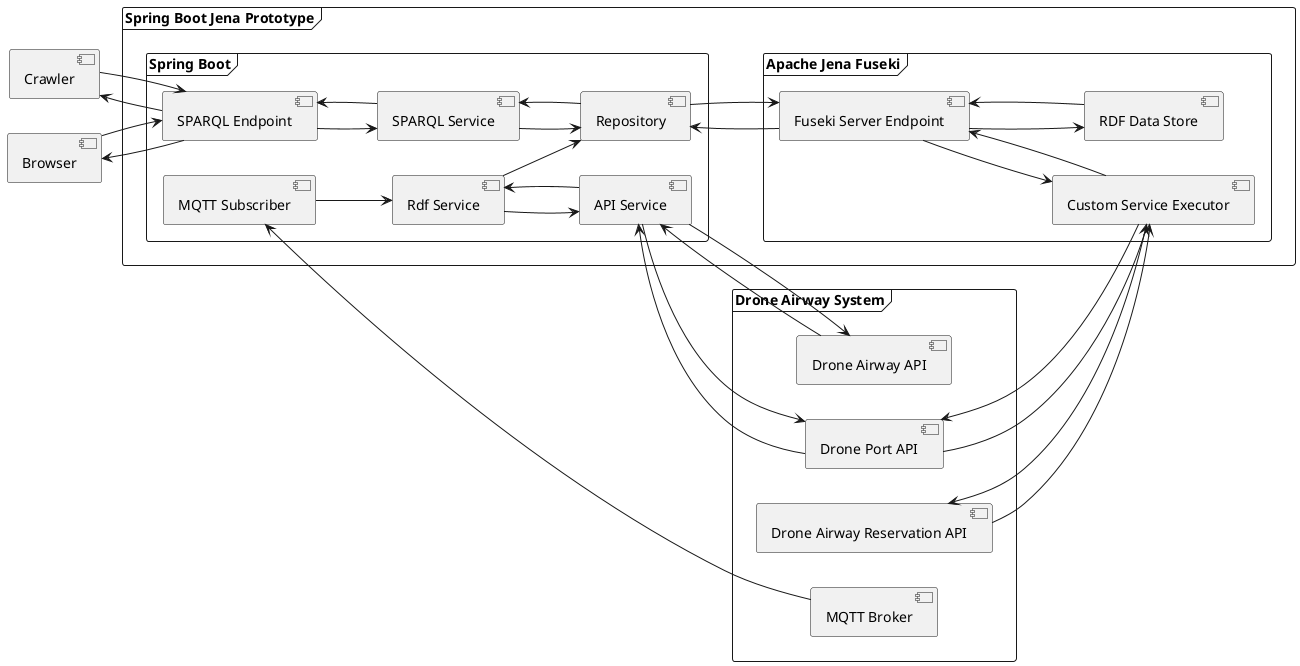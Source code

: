 @startuml
skinparam componentStyle uml2

left to right direction

component "Crawler" as Crawler
component "Browser" as Browser

frame "Spring Boot Jena Prototype" {

  frame "Spring Boot" {
    component "SPARQL Endpoint" as SparqlEndpoint
    component "SPARQL Service" as SparqlService
    component "Rdf Service" as RdfService
    component "MQTT Subscriber" as MqttSubscriber
    component "API Service" as ApiService
    component "Repository" as Repository
  }

  frame "Apache Jena Fuseki" {
    component "Fuseki Server Endpoint" as FusekiServerEndpoint
    component "Custom Service Executor" as CustomServiceExecutor
    component "RDF Data Store" as RdfDataStore
  }
}

frame "Drone Airway System" {
  together {
    component "MQTT Broker" as MqttBroker
    component "Drone Airway API" as DroneAirwayAPI
    component "Drone Airway Reservation API" as DroneAirwayReservationAPI
    component "Drone Port API" as DronePortAPI
  }
}

Crawler --> SparqlEndpoint
SparqlEndpoint --> Crawler
Browser --> SparqlEndpoint
SparqlEndpoint --> Browser

SparqlEndpoint --> SparqlService
SparqlService --> SparqlEndpoint

SparqlService --> Repository
Repository --> SparqlService


Repository --> FusekiServerEndpoint
FusekiServerEndpoint --> Repository


FusekiServerEndpoint --> RdfDataStore
RdfDataStore --> FusekiServerEndpoint

FusekiServerEndpoint --> CustomServiceExecutor
CustomServiceExecutor --> FusekiServerEndpoint


MqttBroker --> MqttSubscriber
MqttSubscriber --> RdfService

RdfService --> ApiService
ApiService --> DroneAirwayAPI
DroneAirwayAPI --> ApiService
ApiService --> DronePortAPI
DronePortAPI --> ApiService

ApiService --> RdfService
RdfService --> Repository

CustomServiceExecutor --> DronePortAPI
DronePortAPI --> CustomServiceExecutor

CustomServiceExecutor --> DroneAirwayReservationAPI
DroneAirwayReservationAPI --> CustomServiceExecutor

@enduml